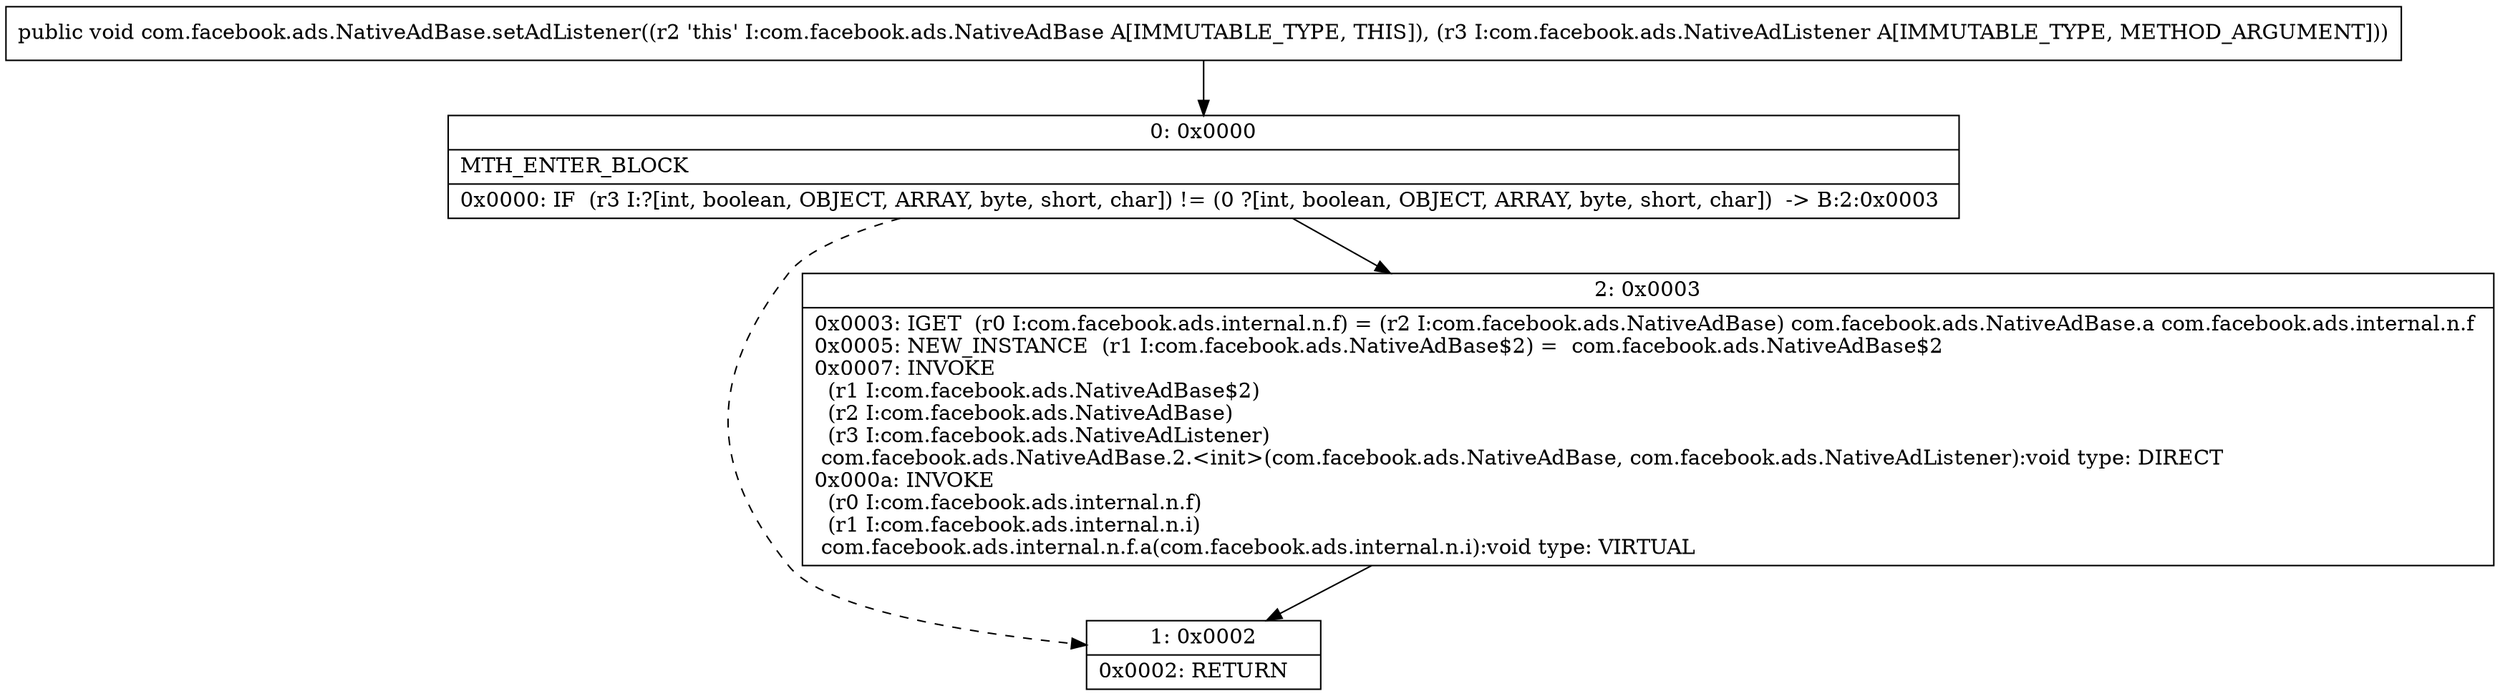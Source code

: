 digraph "CFG forcom.facebook.ads.NativeAdBase.setAdListener(Lcom\/facebook\/ads\/NativeAdListener;)V" {
Node_0 [shape=record,label="{0\:\ 0x0000|MTH_ENTER_BLOCK\l|0x0000: IF  (r3 I:?[int, boolean, OBJECT, ARRAY, byte, short, char]) != (0 ?[int, boolean, OBJECT, ARRAY, byte, short, char])  \-\> B:2:0x0003 \l}"];
Node_1 [shape=record,label="{1\:\ 0x0002|0x0002: RETURN   \l}"];
Node_2 [shape=record,label="{2\:\ 0x0003|0x0003: IGET  (r0 I:com.facebook.ads.internal.n.f) = (r2 I:com.facebook.ads.NativeAdBase) com.facebook.ads.NativeAdBase.a com.facebook.ads.internal.n.f \l0x0005: NEW_INSTANCE  (r1 I:com.facebook.ads.NativeAdBase$2) =  com.facebook.ads.NativeAdBase$2 \l0x0007: INVOKE  \l  (r1 I:com.facebook.ads.NativeAdBase$2)\l  (r2 I:com.facebook.ads.NativeAdBase)\l  (r3 I:com.facebook.ads.NativeAdListener)\l com.facebook.ads.NativeAdBase.2.\<init\>(com.facebook.ads.NativeAdBase, com.facebook.ads.NativeAdListener):void type: DIRECT \l0x000a: INVOKE  \l  (r0 I:com.facebook.ads.internal.n.f)\l  (r1 I:com.facebook.ads.internal.n.i)\l com.facebook.ads.internal.n.f.a(com.facebook.ads.internal.n.i):void type: VIRTUAL \l}"];
MethodNode[shape=record,label="{public void com.facebook.ads.NativeAdBase.setAdListener((r2 'this' I:com.facebook.ads.NativeAdBase A[IMMUTABLE_TYPE, THIS]), (r3 I:com.facebook.ads.NativeAdListener A[IMMUTABLE_TYPE, METHOD_ARGUMENT])) }"];
MethodNode -> Node_0;
Node_0 -> Node_1[style=dashed];
Node_0 -> Node_2;
Node_2 -> Node_1;
}

